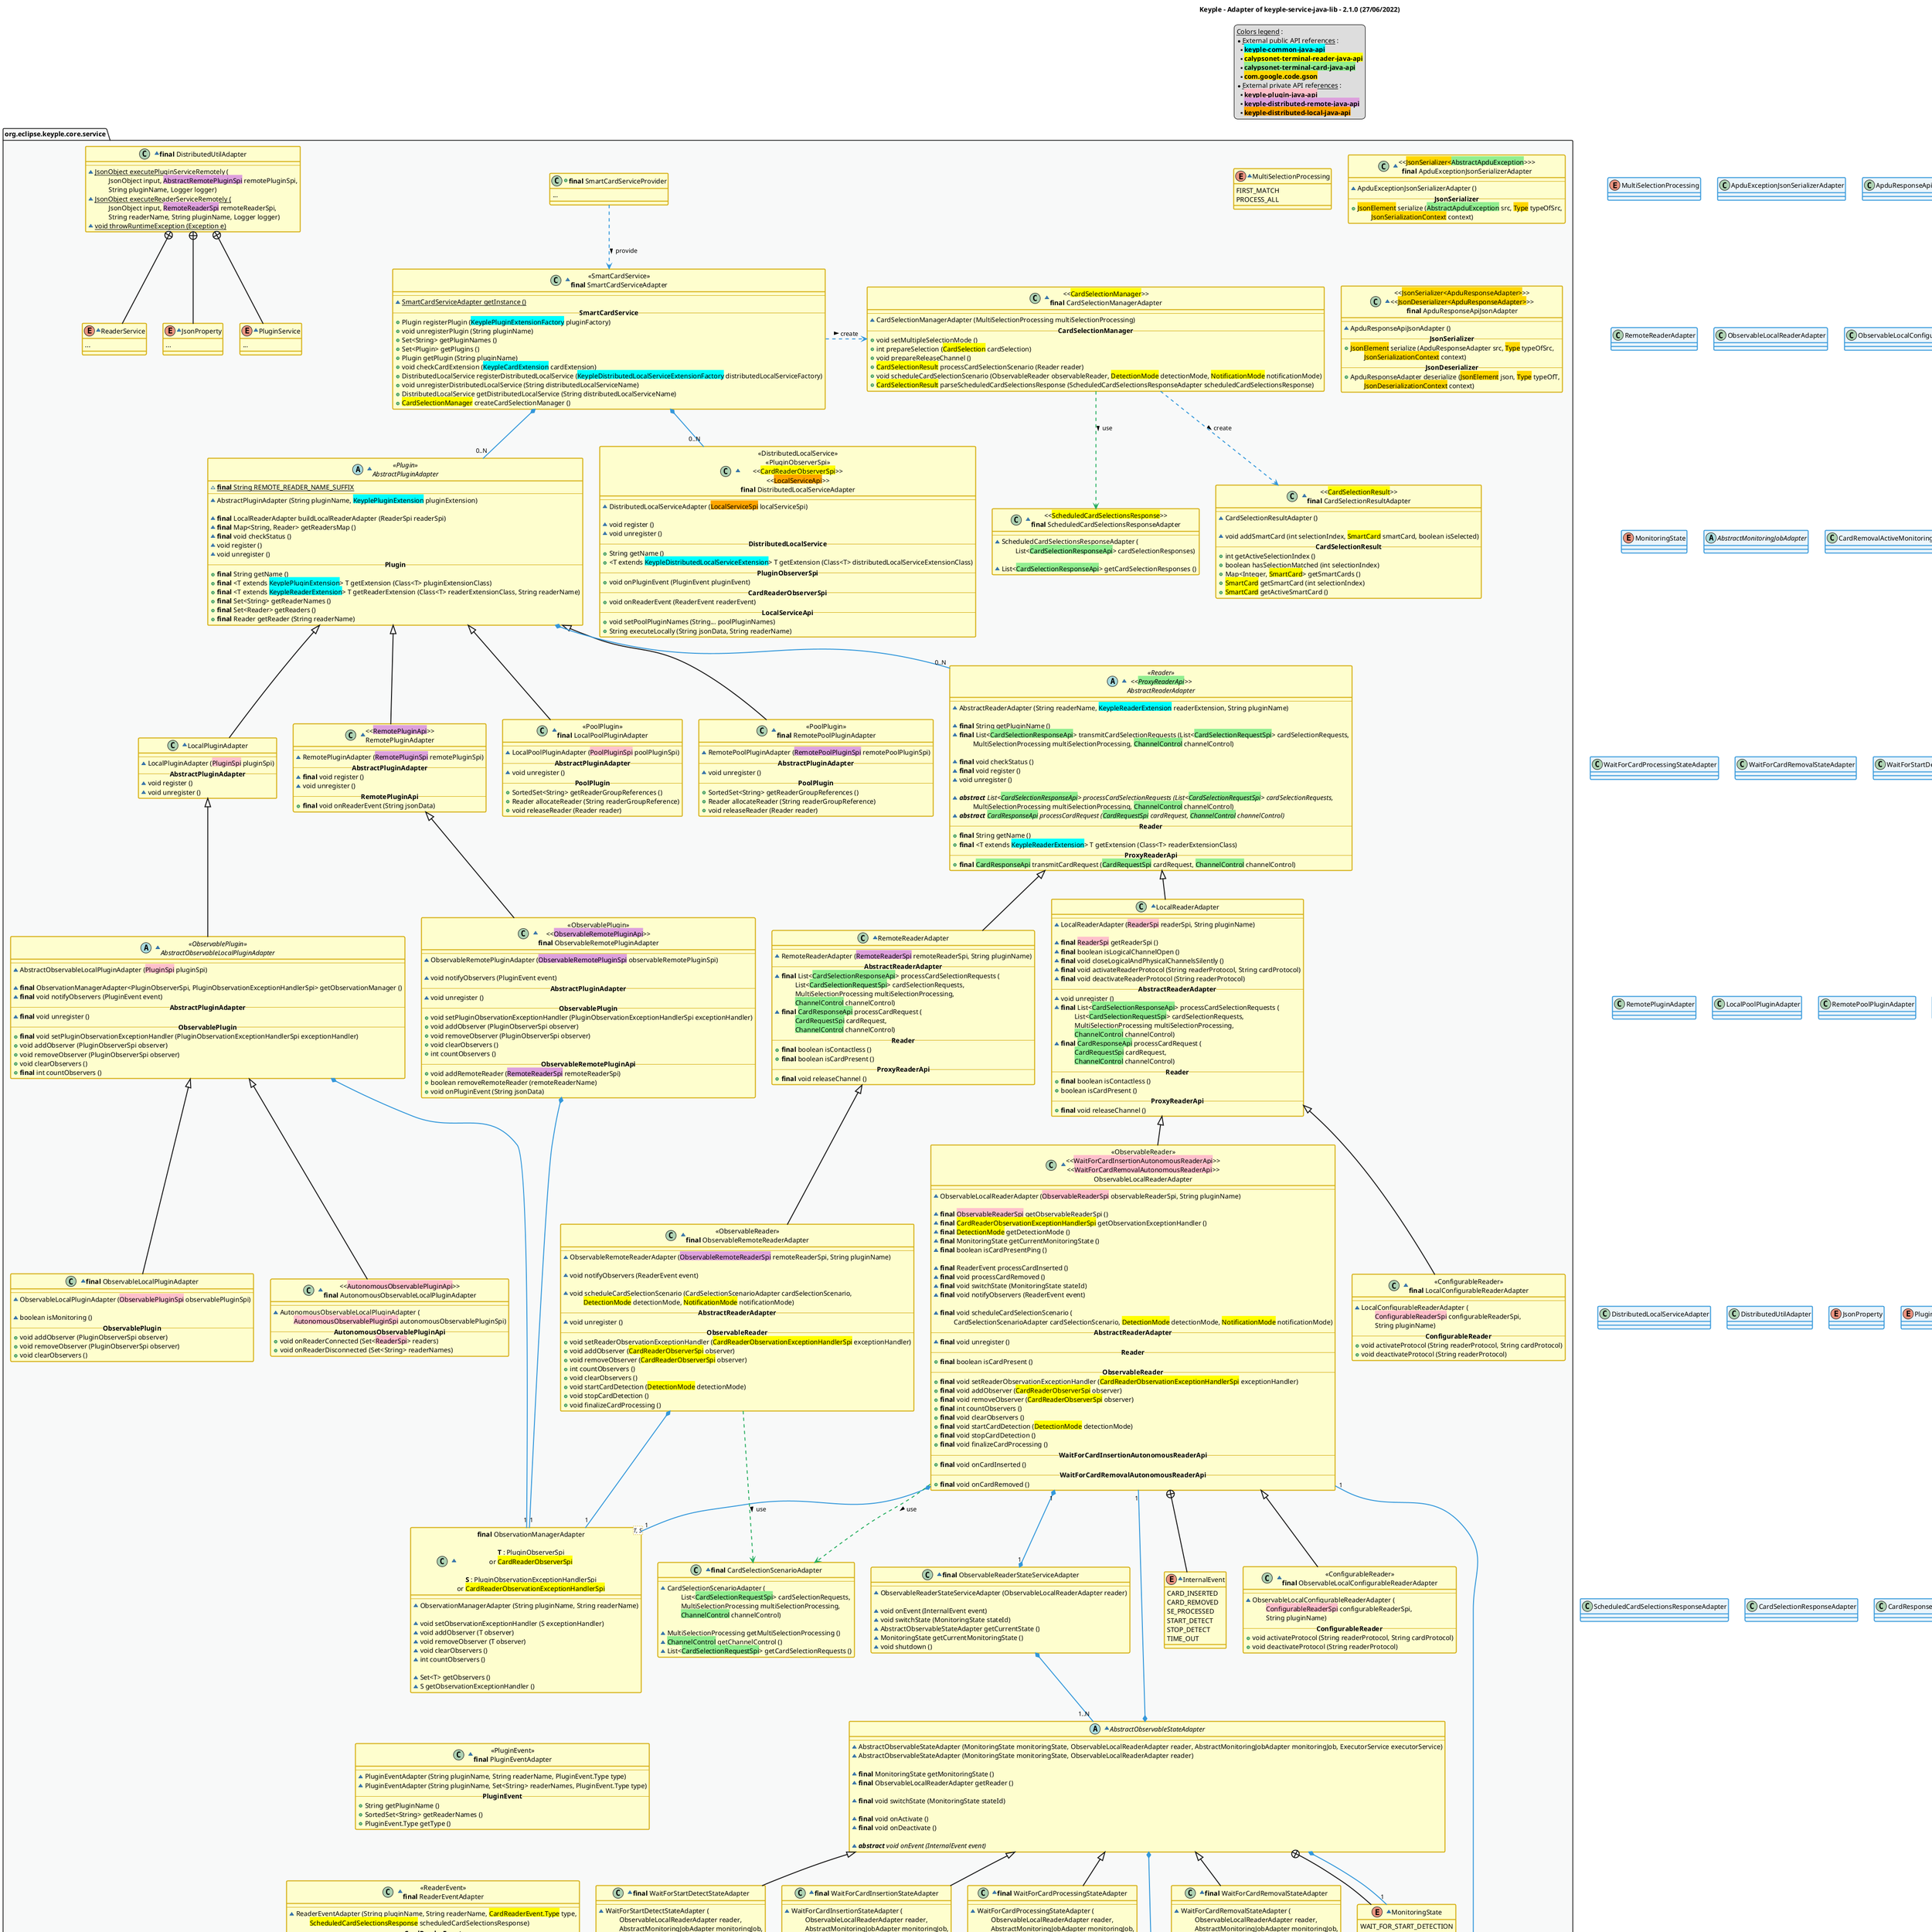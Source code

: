 @startuml
title
    Keyple - Adapter of keyple-service-java-lib - 2.1.0 (27/06/2022)
end title

' == THEME ==

'Couleurs issues de : https://htmlcolorcodes.com/fr/tableau-de-couleur/tableau-de-couleur-design-plat/
!define C_GREY1 F8F9F9
!define C_GREY2 F2F3F4
!define C_GREY3 E5E7E9
!define C_GREY4 D7DBDD
!define C_GREY5 CACFD2
!define C_GREY6 BDC3C7
!define C_LINK 3498DB
!define C_USE 27AE60

' -- Styles that don't work with new version of plantuml --
skinparam stereotypeABorderColor #A9DCDF
skinparam stereotypeIBorderColor #B4A7E5
skinparam stereotypeCBorderColor #ADD1B2
skinparam stereotypeEBorderColor #EB93DF
' -- END --

skinparam ClassBorderThickness 2
skinparam ArrowThickness 2

' Yellow
skinparam ClassBackgroundColor #FEFECE
skinparam ClassBorderColor #D4AC0D
' Red
skinparam ClassBackgroundColor<<red>> #FDEDEC
skinparam ClassBorderColor<<red>> #E74C3C
hide <<red>> stereotype
' Purple
skinparam ClassBackgroundColor<<purple>> #F4ECF7
skinparam ClassBorderColor<<purple>> #8E44AD
hide <<purple>> stereotype
' blue
skinparam ClassBackgroundColor<<blue>> #EBF5FB
skinparam ClassBorderColor<<blue>> #3498DB
hide <<blue>> stereotype
' Green
skinparam ClassBackgroundColor<<green>> #E9F7EF
skinparam ClassBorderColor<<green>> #27AE60
hide <<green>> stereotype
' Grey
skinparam ClassBackgroundColor<<grey>> #EAECEE
skinparam ClassBorderColor<<grey>> #2C3E50
hide <<grey>> stereotype

' == CONTENT ==

legend top
    __Colors legend__ :
    * __External public API references__ :
    ** <back:cyan>**keyple-common-java-api**</back>
    ** <back:yellow>**calypsonet-terminal-reader-java-api**</back>
    ** <back:lightGreen>**calypsonet-terminal-card-java-api**</back>
    ** <back:gold>**com.google.code.gson**</back>
    * __External private API references__ :
    ** <back:pink>**keyple-plugin-java-api**</back>
    ** <back:plum>**keyple-distributed-remote-java-api**</back>
    ** <back:orange>**keyple-distributed-local-java-api**</back>
end legend

package "org.eclipse.keyple.core.service" as service {
    +class "**final** SmartCardServiceProvider" as SmartCardServiceProvider {
        ...
    }
    ' ADAPTERS
    ~enum MultiSelectionProcessing {
        FIRST_MATCH
        PROCESS_ALL
    }
    ~class "<<<back:gold>JsonSerializer<<back:lightGreen>AbstractApduException</back>>>>\n**final** ApduExceptionJsonSerializerAdapter" as ApduExceptionJsonSerializerAdapter {
        --
        ~ApduExceptionJsonSerializerAdapter ()
        -- **JsonSerializer** --
        +<back:gold>JsonElement</back> serialize (<back:lightGreen>AbstractApduException</back> src, <back:gold>Type</back> typeOfSrc,
            \t<back:gold>JsonSerializationContext</back> context)
    }
    ~class "<<<back:gold>JsonSerializer<ApduResponseAdapter></back>>>\n<<<back:gold>JsonDeserializer<ApduResponseAdapter></back>>>\n**final** ApduResponseApiJsonAdapter" as ApduResponseApiJsonAdapter {
        --
        ~ApduResponseApiJsonAdapter ()
        -- **JsonSerializer** --
        +<back:gold>JsonElement</back> serialize (ApduResponseAdapter src, <back:gold>Type</back> typeOfSrc,
            \t<back:gold>JsonSerializationContext</back> context)
        -- **JsonDeserializer** --
        +ApduResponseAdapter deserialize (<back:gold>JsonElement</back> json, <back:gold>Type</back> typeOfT,
            \t<back:gold>JsonDeserializationContext</back> context)
    }
    ~class "<<SmartCardService>>\n**final** SmartCardServiceAdapter" as SmartCardServiceAdapter {
        --
        ~{static} SmartCardServiceAdapter getInstance ()
        -- **SmartCardService** --
        +Plugin registerPlugin (<back:cyan>KeyplePluginExtensionFactory</back> pluginFactory)
        +void unregisterPlugin (String pluginName)
        +Set<String> getPluginNames ()
        +Set<Plugin> getPlugins ()
        +Plugin getPlugin (String pluginName)
        +void checkCardExtension (<back:cyan>KeypleCardExtension</back> cardExtension)
        +DistributedLocalService registerDistributedLocalService (<back:cyan>KeypleDistributedLocalServiceExtensionFactory</back> distributedLocalServiceFactory)
        +void unregisterDistributedLocalService (String distributedLocalServiceName)
        +DistributedLocalService getDistributedLocalService (String distributedLocalServiceName)
        +<back:yellow>CardSelectionManager</back> createCardSelectionManager ()
    }
    ' PLUGIN
    ~abstract class "<<Plugin>>\nAbstractPluginAdapter" as AbstractPluginAdapter {
        ~{static} **final** String REMOTE_READER_NAME_SUFFIX
        --
        ~AbstractPluginAdapter (String pluginName, <back:cyan>KeyplePluginExtension</back> pluginExtension)

        ~**final** LocalReaderAdapter buildLocalReaderAdapter (ReaderSpi readerSpi)
        ~**final** Map<String, Reader> getReadersMap ()
        ~**final** void checkStatus ()
        ~void register ()
        ~void unregister ()
        -- **Plugin** --
        +**final** String getName ()
        +**final** <T extends <back:cyan>KeyplePluginExtension</back>> T getExtension (Class<T> pluginExtensionClass)
        +**final** <T extends <back:cyan>KeypleReaderExtension</back>> T getReaderExtension (Class<T> readerExtensionClass, String readerName)
        +**final** Set<String> getReaderNames ()
        +**final** Set<Reader> getReaders ()
        +**final** Reader getReader (String readerName)
    }
    ~class LocalPluginAdapter extends AbstractPluginAdapter {
        --
        ~LocalPluginAdapter (<back:pink>PluginSpi</back> pluginSpi)
        -- **AbstractPluginAdapter** --
        ~void register ()
        ~void unregister ()
    }
    ~class "<<<back:plum>RemotePluginApi</back>>>\nRemotePluginAdapter" as RemotePluginAdapter extends AbstractPluginAdapter {
        --
        ~RemotePluginAdapter (<back:plum>RemotePluginSpi</back> remotePluginSpi)
        -- **AbstractPluginAdapter** --
        ~**final** void register ()
        ~void unregister ()
        -- **RemotePluginApi** --
        +**final** void onReaderEvent (String jsonData)
    }
    ' POOL PLUGINS
    ~class "<<PoolPlugin>>\n**final** LocalPoolPluginAdapter" as LocalPoolPluginAdapter extends AbstractPluginAdapter {
        --
        ~LocalPoolPluginAdapter (<back:pink>PoolPluginSpi</back> poolPluginSpi)
        -- **AbstractPluginAdapter** --
        ~void unregister ()
        -- **PoolPlugin** --
        +SortedSet<String> getReaderGroupReferences ()
        +Reader allocateReader (String readerGroupReference)
        +void releaseReader (Reader reader)
    }
    ~class "<<PoolPlugin>>\n**final** RemotePoolPluginAdapter" as RemotePoolPluginAdapter extends AbstractPluginAdapter {
        --
        ~RemotePoolPluginAdapter (<back:plum>RemotePoolPluginSpi</back> remotePoolPluginSpi)
        -- **AbstractPluginAdapter** --
        ~void unregister ()
        -- **PoolPlugin** --
        +SortedSet<String> getReaderGroupReferences ()
        +Reader allocateReader (String readerGroupReference)
        +void releaseReader (Reader reader)
    }
    ' OBSERVATION MANAGER
    ~class "**final** ObservationManagerAdapter\n\n**T** : PluginObserverSpi\nor <back:yellow>CardReaderObserverSpi</back>\n\n**S** : PluginObservationExceptionHandlerSpi\nor <back:yellow>CardReaderObservationExceptionHandlerSpi</back>" as ObservationManagerAdapter<T, S> {
        --
        ~ObservationManagerAdapter (String pluginName, String readerName)

        ~void setObservationExceptionHandler (S exceptionHandler)
        ~void addObserver (T observer)
        ~void removeObserver (T observer)
        ~void clearObservers ()
        ~int countObservers ()

        ~Set<T> getObservers ()
        ~S getObservationExceptionHandler ()
    }
    ' OBSERVABLE PLUGINS
    ~abstract class "<<ObservablePlugin>>\nAbstractObservableLocalPluginAdapter" as AbstractObservableLocalPluginAdapter extends LocalPluginAdapter {
        --
        ~AbstractObservableLocalPluginAdapter (<back:pink>PluginSpi</back> pluginSpi)

        ~**final** ObservationManagerAdapter<PluginObserverSpi, PluginObservationExceptionHandlerSpi> getObservationManager ()
        ~**final** void notifyObservers (PluginEvent event)
        -- **AbstractPluginAdapter** --
        ~**final** void unregister ()
        -- **ObservablePlugin** --
        +**final** void setPluginObservationExceptionHandler (PluginObservationExceptionHandlerSpi exceptionHandler)
        +void addObserver (PluginObserverSpi observer)
        +void removeObserver (PluginObserverSpi observer)
        +void clearObservers ()
        +**final** int countObservers ()
    }
    ~class "**final** ObservableLocalPluginAdapter" as ObservableLocalPluginAdapter extends AbstractObservableLocalPluginAdapter {
        --
        ~ObservableLocalPluginAdapter (<back:pink>ObservablePluginSpi</back> observablePluginSpi)

        ~boolean isMonitoring ()
        -- **ObservablePlugin** --
        +void addObserver (PluginObserverSpi observer)
        +void removeObserver (PluginObserverSpi observer)
        +void clearObservers ()
    }
    ~class "<<<back:pink>AutonomousObservablePluginApi</back>>>\n**final** AutonomousObservableLocalPluginAdapter" as AutonomousObservableLocalPluginAdapter extends AbstractObservableLocalPluginAdapter {
        --
        ~AutonomousObservableLocalPluginAdapter (
            \t<back:pink>AutonomousObservablePluginSpi</back> autonomousObservablePluginSpi)
        -- **AutonomousObservablePluginApi** --
        +void onReaderConnected (Set<<back:pink>ReaderSpi</back>> readers)
        +void onReaderDisconnected (Set<String> readerNames)
    }
    ~class "<<ObservablePlugin>>\n<<<back:plum>ObservableRemotePluginApi</back>>>\n**final** ObservableRemotePluginAdapter" as ObservableRemotePluginAdapter extends RemotePluginAdapter {
        --
        ~ObservableRemotePluginAdapter (<back:plum>ObservableRemotePluginSpi</back> observableRemotePluginSpi)

        ~void notifyObservers (PluginEvent event)
        -- **AbstractPluginAdapter** --
        ~void unregister ()
        -- **ObservablePlugin** --
        +void setPluginObservationExceptionHandler (PluginObservationExceptionHandlerSpi exceptionHandler)
        +void addObserver (PluginObserverSpi observer)
        +void removeObserver (PluginObserverSpi observer)
        +void clearObservers ()
        +int countObservers ()
        -- **ObservableRemotePluginApi** --
        +void addRemoteReader (<back:plum>RemoteReaderSpi</back> remoteReaderSpi)
        +boolean removeRemoteReader (remoteReaderName)
        +void onPluginEvent (String jsonData)
    }
    ' DISTRIBUTED LOCAL SERVICE
    ~class "<<DistributedLocalService>>\n<<PluginObserverSpi>>\n<<<back:yellow>CardReaderObserverSpi</back>>>\n<<<back:orange>LocalServiceApi</back>>>\n**final** DistributedLocalServiceAdapter" as DistributedLocalServiceAdapter {
        --
        ~DistributedLocalServiceAdapter (<back:orange>LocalServiceSpi</back> localServiceSpi)

        ~void register ()
        ~void unregister ()
        -- **DistributedLocalService** --
        +String getName ()
        +<T extends <back:cyan>KeypleDistributedLocalServiceExtension</back>> T getExtension (Class<T> distributedLocalServiceExtensionClass)
        -- **PluginObserverSpi** --
        +void onPluginEvent (PluginEvent pluginEvent)
        -- **CardReaderObserverSpi** --
        +void onReaderEvent (ReaderEvent readerEvent)
        -- **LocalServiceApi** --
        +void setPoolPluginNames (String... poolPluginNames)
        +String executeLocally (String jsonData, String readerName)
    }
    ~class "**final** DistributedUtilAdapter" as DistributedUtilAdapter {
        --
        ~{static} JsonObject executePluginServiceRemotely (
            \tJsonObject input, <back:plum>AbstractRemotePluginSpi</back> remotePluginSpi,
            \tString pluginName, Logger logger)
        ~{static} JsonObject executeReaderServiceRemotely (
            \tJsonObject input, <back:plum>RemoteReaderSpi</back> remoteReaderSpi,
            \tString readerName, String pluginName, Logger logger)
        ~{static} void throwRuntimeException (Exception e)
    }
    ~enum JsonProperty {
        ...
    }
    ~enum PluginService {
        ...
    }
    ~enum ReaderService {
        ...
    }
    ' READERS
    ~abstract class "<<Reader>>\n<<<back:lightGreen>ProxyReaderApi</back>>>\nAbstractReaderAdapter" as AbstractReaderAdapter {
        --
        ~AbstractReaderAdapter (String readerName, <back:cyan>KeypleReaderExtension</back> readerExtension, String pluginName)

        ~**final** String getPluginName ()
        ~**final** List<<back:lightGreen>CardSelectionResponseApi</back>> transmitCardSelectionRequests (List<<back:lightGreen>CardSelectionRequestSpi</back>> cardSelectionRequests,
            \tMultiSelectionProcessing multiSelectionProcessing, <back:lightGreen>ChannelControl</back> channelControl)

        ~**final** void checkStatus ()
        ~**final** void register ()
        ~void unregister ()

        ~{abstract} **abstract** List<<back:lightGreen>CardSelectionResponseApi</back>> processCardSelectionRequests (List<<back:lightGreen>CardSelectionRequestSpi</back>> cardSelectionRequests,
            \tMultiSelectionProcessing multiSelectionProcessing, <back:lightGreen>ChannelControl</back> channelControl)
        ~{abstract} **abstract** <back:lightGreen>CardResponseApi</back> processCardRequest (<back:lightGreen>CardRequestSpi</back> cardRequest, <back:lightGreen>ChannelControl</back> channelControl)
        -- **Reader** --
        +**final** String getName ()
        +**final** <T extends <back:cyan>KeypleReaderExtension</back>> T getExtension (Class<T> readerExtensionClass)
        -- **ProxyReaderApi** --
        +**final** <back:lightGreen>CardResponseApi</back> transmitCardRequest (<back:lightGreen>CardRequestSpi</back> cardRequest, <back:lightGreen>ChannelControl</back> channelControl)
    }
    ~class LocalReaderAdapter extends AbstractReaderAdapter {
        --
        ~LocalReaderAdapter (<back:pink>ReaderSpi</back> readerSpi, String pluginName)

        ~**final** <back:pink>ReaderSpi</back> getReaderSpi ()
        ~**final** boolean isLogicalChannelOpen ()
        ~**final** void closeLogicalAndPhysicalChannelsSilently ()
        ~**final** void activateReaderProtocol (String readerProtocol, String cardProtocol)
        ~**final** void deactivateReaderProtocol (String readerProtocol)
        -- **AbstractReaderAdapter** --
        ~void unregister ()
        ~**final** List<<back:lightGreen>CardSelectionResponseApi</back>> processCardSelectionRequests (
            \tList<<back:lightGreen>CardSelectionRequestSpi</back>> cardSelectionRequests,
            \tMultiSelectionProcessing multiSelectionProcessing,
            \t<back:lightGreen>ChannelControl</back> channelControl)
        ~**final** <back:lightGreen>CardResponseApi</back> processCardRequest (
            \t<back:lightGreen>CardRequestSpi</back> cardRequest,
            \t<back:lightGreen>ChannelControl</back> channelControl)
        -- **Reader** --
        +**final** boolean isContactless ()
        +boolean isCardPresent ()
        -- **ProxyReaderApi** --
        +**final** void releaseChannel ()
    }
    ~class RemoteReaderAdapter extends AbstractReaderAdapter {
        --
        ~RemoteReaderAdapter (<back:plum>RemoteReaderSpi</back> remoteReaderSpi, String pluginName)
        -- **AbstractReaderAdapter** --
        ~**final** List<<back:lightGreen>CardSelectionResponseApi</back>> processCardSelectionRequests (
            \tList<<back:lightGreen>CardSelectionRequestSpi</back>> cardSelectionRequests,
            \tMultiSelectionProcessing multiSelectionProcessing,
            \t<back:lightGreen>ChannelControl</back> channelControl)
        ~**final** <back:lightGreen>CardResponseApi</back> processCardRequest (
            \t<back:lightGreen>CardRequestSpi</back> cardRequest,
            \t<back:lightGreen>ChannelControl</back> channelControl)
        -- **Reader** --
        +**final** boolean isContactless ()
        +**final** boolean isCardPresent ()
        -- **ProxyReaderApi** --
        +**final** void releaseChannel ()
    }
    ~class "<<ConfigurableReader>>\n**final** LocalConfigurableReaderAdapter" as LocalConfigurableReaderAdapter extends LocalReaderAdapter {
        --
        ~LocalConfigurableReaderAdapter (
            \t<back:pink>ConfigurableReaderSpi</back> configurableReaderSpi,
            \tString pluginName)
        -- **ConfigurableReader** --
        +void activateProtocol (String readerProtocol, String cardProtocol)
        +void deactivateProtocol (String readerProtocol)
    }
    ~class "**final** CardSelectionScenarioAdapter" as CardSelectionScenarioAdapter {
        --
        ~CardSelectionScenarioAdapter (
            \tList<<back:lightGreen>CardSelectionRequestSpi</back>> cardSelectionRequests,
            \tMultiSelectionProcessing multiSelectionProcessing,
            \t<back:lightGreen>ChannelControl</back> channelControl)

        ~MultiSelectionProcessing getMultiSelectionProcessing ()
        ~<back:lightGreen>ChannelControl</back> getChannelControl ()
        ~List<<back:lightGreen>CardSelectionRequestSpi</back>> getCardSelectionRequests ()
    }
    ~class "<<ObservableReader>>\n<<<back:pink>WaitForCardInsertionAutonomousReaderApi</back>>>\n<<<back:pink>WaitForCardRemovalAutonomousReaderApi</back>>>\nObservableLocalReaderAdapter" as ObservableLocalReaderAdapter extends LocalReaderAdapter {
        --
        ~ObservableLocalReaderAdapter (<back:pink>ObservableReaderSpi</back> observableReaderSpi, String pluginName)

        ~**final** <back:pink>ObservableReaderSpi</back> getObservableReaderSpi ()
        ~**final** <back:yellow>CardReaderObservationExceptionHandlerSpi</back> getObservationExceptionHandler ()
        ~**final** <back:yellow>DetectionMode</back> getDetectionMode ()
        ~**final** MonitoringState getCurrentMonitoringState ()
        ~**final** boolean isCardPresentPing ()

        ~**final** ReaderEvent processCardInserted ()
        ~**final** void processCardRemoved ()
        ~**final** void switchState (MonitoringState stateId)
        ~**final** void notifyObservers (ReaderEvent event)

        ~**final** void scheduleCardSelectionScenario (
            \tCardSelectionScenarioAdapter cardSelectionScenario, <back:yellow>DetectionMode</back> detectionMode, <back:yellow>NotificationMode</back> notificationMode)
        -- **AbstractReaderAdapter** --
        ~**final** void unregister ()
        -- **Reader** --
        +**final** boolean isCardPresent ()
        -- **ObservableReader** --
        +**final** void setReaderObservationExceptionHandler (<back:yellow>CardReaderObservationExceptionHandlerSpi</back> exceptionHandler)
        +**final** void addObserver (<back:yellow>CardReaderObserverSpi</back> observer)
        +**final** void removeObserver (<back:yellow>CardReaderObserverSpi</back> observer)
        +**final** int countObservers ()
        +**final** void clearObservers ()
        +**final** void startCardDetection (<back:yellow>DetectionMode</back> detectionMode)
        +**final** void stopCardDetection ()
        +**final** void finalizeCardProcessing ()
        -- **WaitForCardInsertionAutonomousReaderApi** --
        +**final** void onCardInserted ()
        -- **WaitForCardRemovalAutonomousReaderApi** --
        +**final** void onCardRemoved ()
    }
    ~enum InternalEvent {
        CARD_INSERTED
        CARD_REMOVED
        SE_PROCESSED
        START_DETECT
        STOP_DETECT
        TIME_OUT
    }
    ~class "<<ConfigurableReader>>\n**final** ObservableLocalConfigurableReaderAdapter" as ObservableLocalConfigurableReaderAdapter extends ObservableLocalReaderAdapter {
        --
        ~ObservableLocalConfigurableReaderAdapter (
            \t<back:pink>ConfigurableReaderSpi</back> configurableReaderSpi,
            \tString pluginName)
        -- **ConfigurableReader** --
        +void activateProtocol (String readerProtocol, String cardProtocol)
        +void deactivateProtocol (String readerProtocol)
    }
    ~class "<<ObservableReader>>\n**final** ObservableRemoteReaderAdapter" as ObservableRemoteReaderAdapter extends RemoteReaderAdapter {
        --
        ~ObservableRemoteReaderAdapter (<back:plum>ObservableRemoteReaderSpi</back> remoteReaderSpi, String pluginName)

        ~void notifyObservers (ReaderEvent event)

        ~void scheduleCardSelectionScenario (CardSelectionScenarioAdapter cardSelectionScenario,
            \t<back:yellow>DetectionMode</back> detectionMode, <back:yellow>NotificationMode</back> notificationMode)
        -- **AbstractReaderAdapter** --
        ~void unregister ()
        -- **ObservableReader** --
        +void setReaderObservationExceptionHandler (<back:yellow>CardReaderObservationExceptionHandlerSpi</back> exceptionHandler)
        +void addObserver (<back:yellow>CardReaderObserverSpi</back> observer)
        +void removeObserver (<back:yellow>CardReaderObserverSpi</back> observer)
        +int countObservers ()
        +void clearObservers ()
        +void startCardDetection (<back:yellow>DetectionMode</back> detectionMode)
        +void stopCardDetection ()
        +void finalizeCardProcessing ()
    }

    ' Plugin & Reader events
    ~class "<<PluginEvent>>\n**final** PluginEventAdapter" as PluginEventAdapter {
        --
        ~PluginEventAdapter (String pluginName, String readerName, PluginEvent.Type type)
        ~PluginEventAdapter (String pluginName, Set<String> readerNames, PluginEvent.Type type)
        -- **PluginEvent** --
        +String getPluginName ()
        +SortedSet<String> getReaderNames ()
        +PluginEvent.Type getType ()
    }
    ~class "<<ReaderEvent>>\n**final** ReaderEventAdapter" as ReaderEventAdapter {
        --
        ~ReaderEventAdapter (String pluginName, String readerName, <back:yellow>CardReaderEvent.Type</back> type,
            \t<back:yellow>ScheduledCardSelectionsResponse</back> scheduledCardSelectionsResponse)
        -- **CardReaderEvent** --
        +String getReaderName ()
        +<back:yellow>CardReaderEvent.Type</back> getType ()
        +<back:yellow>ScheduledCardSelectionsResponse</back> getScheduledCardSelectionsResponse ()
        -- **ReaderEvent** --
        +String getPluginName ()
    }

    ' AUTOMATE
    ~class "**final** ObservableReaderStateServiceAdapter" as ObservableReaderStateServiceAdapter {
        --
        ~ObservableReaderStateServiceAdapter (ObservableLocalReaderAdapter reader)

        ~void onEvent (InternalEvent event)
        ~void switchState (MonitoringState stateId)
        ~AbstractObservableStateAdapter getCurrentState ()
        ~MonitoringState getCurrentMonitoringState ()
        ~void shutdown ()
    }
    ~abstract class AbstractObservableStateAdapter {
        --
        ~AbstractObservableStateAdapter (MonitoringState monitoringState, ObservableLocalReaderAdapter reader, AbstractMonitoringJobAdapter monitoringJob, ExecutorService executorService)
        ~AbstractObservableStateAdapter (MonitoringState monitoringState, ObservableLocalReaderAdapter reader)

        ~**final** MonitoringState getMonitoringState ()
        ~**final** ObservableLocalReaderAdapter getReader ()

        ~**final** void switchState (MonitoringState stateId)

        ~**final** void onActivate ()
        ~**final** void onDeactivate ()

        ~{abstract} **abstract** void onEvent (InternalEvent event)
    }
    ~enum MonitoringState {
        WAIT_FOR_START_DETECTION
        WAIT_FOR_SE_INSERTION
        WAIT_FOR_SE_PROCESSING
        WAIT_FOR_SE_REMOVAL
    }

    ~class "**final** WaitForCardInsertionStateAdapter" as WaitForCardInsertionStateAdapter extends AbstractObservableStateAdapter {
        --
        ~WaitForCardInsertionStateAdapter (
            \tObservableLocalReaderAdapter reader,
            \tAbstractMonitoringJobAdapter monitoringJob,
            \tExecutorService executorService)
        ~WaitForCardInsertionStateAdapter (
            \tObservableLocalReaderAdapter reader)
        -- **AbstractObservableStateAdapter** --
        ~void onEvent (InternalEvent event)
    }
    ~class "**final** WaitForCardProcessingStateAdapter" as WaitForCardProcessingStateAdapter extends AbstractObservableStateAdapter {
        --
        ~WaitForCardProcessingStateAdapter (
            \tObservableLocalReaderAdapter reader,
            \tAbstractMonitoringJobAdapter monitoringJob,
            \tExecutorService executorService)
        ~WaitForCardProcessingStateAdapter (
            \tObservableLocalReaderAdapter reader)
        -- **AbstractObservableStateAdapter** --
        ~void onEvent (InternalEvent event)
    }
    ~class "**final** WaitForCardRemovalStateAdapter" as WaitForCardRemovalStateAdapter extends AbstractObservableStateAdapter {
        --
        ~WaitForCardRemovalStateAdapter (
            \tObservableLocalReaderAdapter reader,
            \tAbstractMonitoringJobAdapter monitoringJob,
            \tExecutorService executorService)
        ~WaitForCardRemovalStateAdapter (
            \tObservableLocalReaderAdapter reader)
        -- **AbstractObservableStateAdapter** --
        ~void onEvent (InternalEvent event)
    }
    ~class "**final** WaitForStartDetectStateAdapter" as WaitForStartDetectStateAdapter extends AbstractObservableStateAdapter {
        --
        ~WaitForStartDetectStateAdapter (
            \tObservableLocalReaderAdapter reader,
            \tAbstractMonitoringJobAdapter monitoringJob,
            \tExecutorService executorService)
        ~WaitForStartDetectStateAdapter (
            \tObservableLocalReaderAdapter reader)
        -- **AbstractObservableStateAdapter** --
        ~void onEvent (InternalEvent event)
    }

    ~abstract class AbstractMonitoringJobAdapter {
        --
        ~AbstractMonitoringJobAdapter (ObservableLocalReaderAdapter reader)

        ~**final** ObservableLocalReaderAdapter getReader ()

        ~{abstract} **abstract** Runnable getMonitoringJob (AbstractObservableStateAdapter monitoringState)
        ~{abstract} **abstract** void stop ()
    }
    ~class "**final** CardRemovalActiveMonitoringJobAdapter" as CardRemovalActiveMonitoringJobAdapter extends AbstractMonitoringJobAdapter {
        --
        ~CardRemovalActiveMonitoringJobAdapter (
            \tObservableLocalReaderAdapter reader,
            \tlong cycleDurationMillis)
        -- **AbstractMonitoringJobAdapter** --
        ~Runnable getMonitoringJob (
            \tAbstractObservableStateAdapter monitoringState)
        ~void stop ()
    }
    ~class "**final** CardInsertionActiveMonitoringJobAdapter" as CardInsertionActiveMonitoringJobAdapter extends AbstractMonitoringJobAdapter {
        --
        ~CardInsertionActiveMonitoringJobAdapter (
            \tObservableLocalReaderAdapter reader,
            \tlong cycleDurationMillis,
            \tboolean monitorInsertion)
        -- **AbstractMonitoringJobAdapter** --
        ~Runnable getMonitoringJob (
            \tAbstractObservableStateAdapter monitoringState)
        ~void stop ()
    }
    ~class "**final** CardInsertionPassiveMonitoringJobAdapter" as CardInsertionPassiveMonitoringJobAdapter extends AbstractMonitoringJobAdapter {
        --
        ~CardInsertionPassiveMonitoringJobAdapter (
            \tObservableLocalReaderAdapter reader)
        -- **AbstractMonitoringJobAdapter** --
        ~Runnable getMonitoringJob (
            \tAbstractObservableStateAdapter monitoringState)
        ~void stop ()
    }
    ~class "**final** CardRemovalPassiveMonitoringJobAdapter" as CardRemovalPassiveMonitoringJobAdapter extends AbstractMonitoringJobAdapter {
        --
        ~CardRemovalPassiveMonitoringJobAdapter (
            \tObservableLocalReaderAdapter reader)
        -- **AbstractMonitoringJobAdapter** --
        ~Runnable getMonitoringJob (
            \tAbstractObservableStateAdapter monitoringState)
        ~void stop ()
    }

    ' ADAPTERS
    ~class "<<<back:yellow>CardSelectionManager</back>>>\n**final** CardSelectionManagerAdapter" as CardSelectionManagerAdapter {
        --
        ~CardSelectionManagerAdapter (MultiSelectionProcessing multiSelectionProcessing)
        -- **CardSelectionManager** --
        +void setMultipleSelectionMode ()
        +int prepareSelection (<back:yellow>CardSelection</back> cardSelection)
        +void prepareReleaseChannel ()
        +<back:yellow>CardSelectionResult</back> processCardSelectionScenario (Reader reader)
        +void scheduleCardSelectionScenario (ObservableReader observableReader, <back:yellow>DetectionMode</back> detectionMode, <back:yellow>NotificationMode</back> notificationMode)
        +<back:yellow>CardSelectionResult</back> parseScheduledCardSelectionsResponse (ScheduledCardSelectionsResponseAdapter scheduledCardSelectionsResponse)
    }
    ~class "<<<back:yellow>ScheduledCardSelectionsResponse</back>>>\n**final** ScheduledCardSelectionsResponseAdapter" as ScheduledCardSelectionsResponseAdapter {
        --
        ~ScheduledCardSelectionsResponseAdapter (
            \tList<<back:lightGreen>CardSelectionResponseApi</back>> cardSelectionResponses)

        ~List<<back:lightGreen>CardSelectionResponseApi</back>> getCardSelectionResponses ()
    }
    ~class "<<<back:yellow>CardSelectionResult</back>>>\n**final** CardSelectionResultAdapter" as CardSelectionResultAdapter {
        --
        ~CardSelectionResultAdapter ()

        ~void addSmartCard (int selectionIndex, <back:yellow>SmartCard</back> smartCard, boolean isSelected)
        -- **CardSelectionResult** --
        +int getActiveSelectionIndex ()
        +boolean hasSelectionMatched (int selectionIndex)
        +Map<Integer, <back:yellow>SmartCard</back>> getSmartCards ()
        +<back:yellow>SmartCard</back> getSmartCard (int selectionIndex)
        +<back:yellow>SmartCard</back> getActiveSmartCard ()
    }

    ' RESPONSE
    together {
        +class "<<<back:lightGreen>CardSelectionResponseApi</back>>>\n**final** CardSelectionResponseAdapter" as CardSelectionResponseAdapter {
            --
            ~CardSelectionResponseAdapter (
                \tbyte[] powerOnData,
                \t<back:lightGreen>ApduResponseApi</back> selectApplicationResponse,
                \tboolean hasMatched,
                \t<back:lightGreen>CardResponseApi</back> cardResponseApi)
            -- **CardSelectionResponseApi** --
            +String getPowerOnData ()
            +<back:lightGreen>ApduResponseApi</back> getSelectApplicationResponse ()
            +boolean hasMatched ()
            +<back:lightGreen>CardResponseApi</back> getCardResponse ()
        }
        +class "<<<back:lightGreen>CardResponseApi</back>>>\n**final** CardResponseAdapter" as CardResponseAdapter {
            --
            ~CardResponseAdapter (List<<back:lightGreen>ApduResponseApi</back>> apduResponses,
                \tboolean isLogicalChannelOpen)
            -- **CardResponseApi** --
            +List<<back:lightGreen>ApduResponseApi</back>> getApduResponses ()
            +boolean isLogicalChannelOpen ()
        }
        +class "<<<back:lightGreen>ApduResponseApi</back>>>\n**final** ApduResponseAdapter" as ApduResponseAdapter {
            --
            ~ApduResponseAdapter (byte[] bytes)
            -- **ApduResponseApi** --
            +byte[] getApdu ()
            +byte[] getDataOut ()
            +int getStatusWord ()
        }
    }
}

' Associations

SmartCardServiceProvider ..> SmartCardServiceAdapter #C_LINK : provide >

SmartCardServiceAdapter *-- "0..N" AbstractPluginAdapter #C_LINK
SmartCardServiceAdapter *-- "0..N" DistributedLocalServiceAdapter #C_LINK

DistributedUtilAdapter +-- JsonProperty
DistributedUtilAdapter +-- PluginService
DistributedUtilAdapter +-- ReaderService

AbstractObservableLocalPluginAdapter *-- "1" ObservationManagerAdapter #C_LINK

ObservableRemotePluginAdapter *-- "1" ObservationManagerAdapter #C_LINK

ObservableLocalReaderAdapter +-- InternalEvent
ObservableLocalReaderAdapter *-- "1" ObservationManagerAdapter #C_LINK
ObservableLocalReaderAdapter "1" *--* "1" ObservableReaderStateServiceAdapter #C_LINK
ObservableLocalReaderAdapter ..> CardSelectionScenarioAdapter #C_USE : use >

ObservableReaderStateServiceAdapter *-- "1..N" AbstractObservableStateAdapter #C_LINK

AbstractObservableStateAdapter +-- MonitoringState
AbstractObservableStateAdapter *-- "1" MonitoringState #C_LINK
AbstractObservableStateAdapter *-- "1" ObservableLocalReaderAdapter #C_LINK
AbstractObservableStateAdapter *-- "0..1" AbstractMonitoringJobAdapter #C_LINK

AbstractMonitoringJobAdapter *-- "1" ObservableLocalReaderAdapter #C_LINK

AbstractPluginAdapter *-- "0..N" AbstractReaderAdapter #C_LINK

ObservableRemoteReaderAdapter *-- "1" ObservationManagerAdapter #C_LINK
ObservableRemoteReaderAdapter ..> CardSelectionScenarioAdapter #C_USE : use >

SmartCardServiceAdapter .right.> CardSelectionManagerAdapter #C_LINK : create >

CardSelectionManagerAdapter ..> CardSelectionResultAdapter #C_LINK : create >
CardSelectionManagerAdapter ..> ScheduledCardSelectionsResponseAdapter #C_USE : use >

CardSelectionResponseAdapter *-- "0..1" ApduResponseAdapter #C_LINK
CardSelectionResponseAdapter *-- "1" CardResponseAdapter #C_LINK

CardResponseAdapter *-- "1..N" ApduResponseAdapter #C_LINK

' == LAYOUT ==

WaitForStartDetectStateAdapter -[hidden]- AbstractMonitoringJobAdapter
ObservationManagerAdapter -[hidden]- PluginEventAdapter
PluginEventAdapter -[hidden]- ReaderEventAdapter
ReaderEventAdapter -[hidden]- CardSelectionResponseAdapter

' == STYLE ==

package service #C_GREY1 {}

enum MultiSelectionProcessing <<blue>>

class ApduExceptionJsonSerializerAdapter <<blue>>
class ApduResponseApiJsonAdapter <<blue>>
class SmartCardServiceAdapter <<blue>>
abstract class AbstractReaderAdapter <<blue>>
class LocalReaderAdapter <<blue>>
class LocalConfigurableReaderAdapter <<blue>>
class RemoteReaderAdapter <<blue>>
class ObservableLocalReaderAdapter <<blue>>
class ObservableLocalConfigurableReaderAdapter <<blue>>
class ObservableRemoteReaderAdapter <<blue>>
class CardSelectionScenarioAdapter <<blue>>
enum InternalEvent <<blue>>
abstract class AbstractObservableStateAdapter <<blue>>
enum MonitoringState <<blue>>
abstract class AbstractMonitoringJobAdapter <<blue>>
class CardRemovalActiveMonitoringJobAdapter <<blue>>
class CardInsertionActiveMonitoringJobAdapter <<blue>>
class CardInsertionPassiveMonitoringJobAdapter <<blue>>
class CardRemovalPassiveMonitoringJobAdapter <<blue>>
class WaitForCardInsertionStateAdapter <<blue>>
class WaitForCardProcessingStateAdapter <<blue>>
class WaitForCardRemovalStateAdapter <<blue>>
class WaitForStartDetectStateAdapter <<blue>>
class ObservableReaderStateServiceAdapter <<blue>>

class ObservationManagerAdapter <<blue>>

abstract class AbstractPluginAdapter <<blue>>
class LocalPluginAdapter <<blue>>
class RemotePluginAdapter <<blue>>
class LocalPoolPluginAdapter <<blue>>
class RemotePoolPluginAdapter <<blue>>
abstract class AbstractObservableLocalPluginAdapter <<blue>>
class ObservableLocalPluginAdapter <<blue>>
class AutonomousObservableLocalPluginAdapter <<blue>>
class ObservableRemotePluginAdapter <<blue>>

class DistributedLocalServiceAdapter <<blue>>
class DistributedUtilAdapter <<blue>>
enum JsonProperty <<blue>>
enum PluginService <<blue>>
enum ReaderService <<blue>>

class CardSelectionManagerAdapter <<blue>>
class CardSelectionResultAdapter <<blue>>
class ScheduledCardSelectionsResponseAdapter <<blue>>

class CardSelectionResponseAdapter <<blue>>
class CardResponseAdapter <<blue>>
class ApduResponseAdapter <<blue>>

class PluginEventAdapter <<blue>>
class ReaderEventAdapter <<blue>>

@enduml